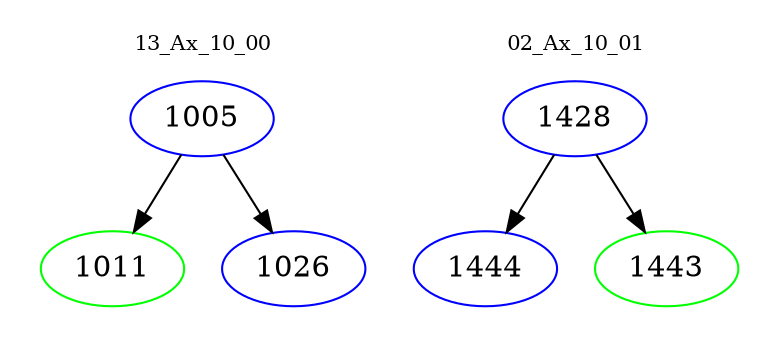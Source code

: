 digraph{
subgraph cluster_0 {
color = white
label = "13_Ax_10_00";
fontsize=10;
T0_1005 [label="1005", color="blue"]
T0_1005 -> T0_1011 [color="black"]
T0_1011 [label="1011", color="green"]
T0_1005 -> T0_1026 [color="black"]
T0_1026 [label="1026", color="blue"]
}
subgraph cluster_1 {
color = white
label = "02_Ax_10_01";
fontsize=10;
T1_1428 [label="1428", color="blue"]
T1_1428 -> T1_1444 [color="black"]
T1_1444 [label="1444", color="blue"]
T1_1428 -> T1_1443 [color="black"]
T1_1443 [label="1443", color="green"]
}
}
